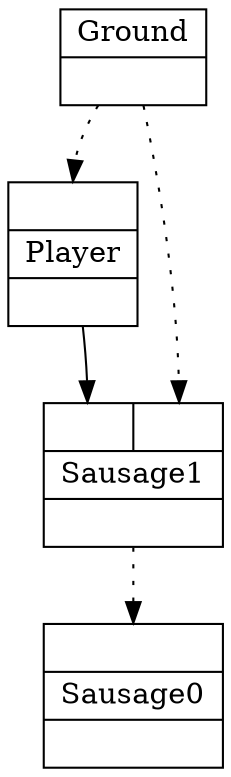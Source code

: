 digraph G {
node [shape=record];
Player[ label ="{{<GroundP>}|{Player}|<PlayerOUT>}"];
Ground[ label ="{{Ground}|<GroundOUT>}"];
Sausage1[ label ="{{<Player>|<GroundP>}|{Sausage1}|<Sausage1OUT>}"];
Sausage0[ label ="{{<Sausage1P>}|{Sausage0}|<Sausage0OUT>}"];
	"Ground" -> "Player":GroundP [style=dotted];
	"Player" -> "Sausage1":Player;
	"Ground" -> "Sausage1":GroundP [style=dotted];
	"Sausage1" -> "Sausage0":Sausage1P [style=dotted];
}